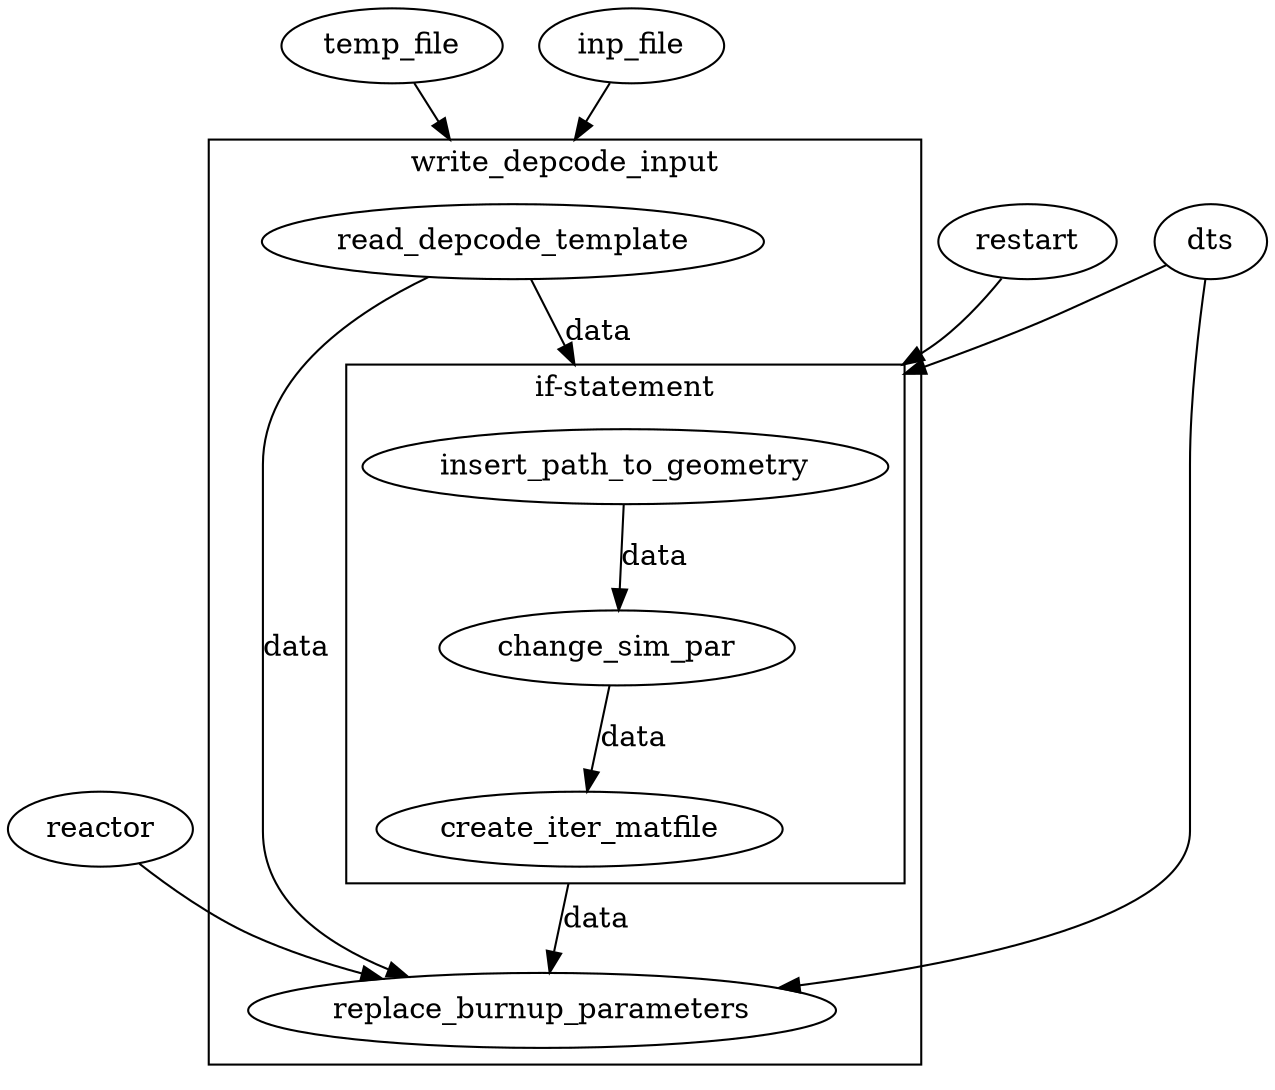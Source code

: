 digraph {
	compound=true
	subgraph cluster_wdi {
		compound=true label=write_depcode_input
		subgraph cluster_wdi_init {
			compound=true label="if-statement"
			insert_path_to_geometry -> change_sim_par [label=data]
			change_sim_par -> create_iter_matfile [label=data]
		}
		read_depcode_template -> insert_path_to_geometry [label=data lhead=cluster_wdi_init]
		create_iter_matfile -> replace_burnup_parameters [label=data ltail=cluster_wdi_init]
		read_depcode_template -> replace_burnup_parameters [label=data]
	}
	temp_file -> read_depcode_template [lhead=cluster_wdi]
	inp_file -> read_depcode_template [lhead=cluster_wdi]
	reactor -> replace_burnup_parameters
	dts -> insert_path_to_geometry [lhead=cluster_wdi_init]
	dts -> replace_burnup_parameters
	restart -> insert_path_to_geometry [lhead=cluster_wdi_init]
}
